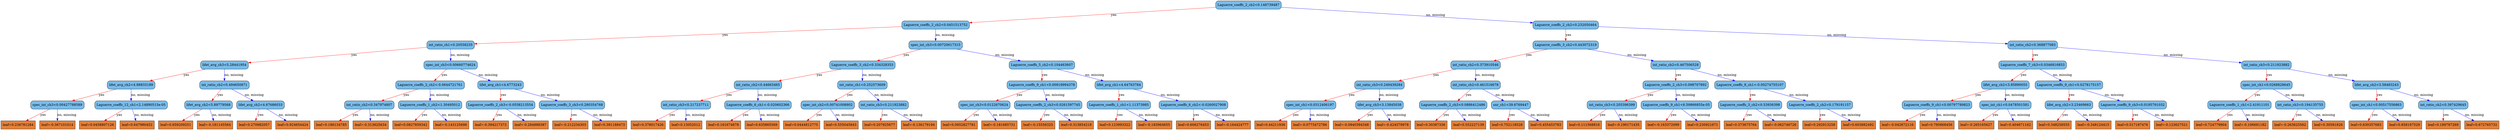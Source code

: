 digraph {
	graph [bb="0,0,8657.8,567",
		rankdir=TB
	];
	node [label="\N"];
	0	[fillcolor="#78bceb",
		height=0.5,
		label="Laguerre_coeffs_2_ch2<0.148739487",
		pos="3890.9,549",
		shape=box,
		style="filled, rounded",
		width=3.1076];
	1	[fillcolor="#78bceb",
		height=0.5,
		label="Laguerre_coeffs_2_ch2<0.0451513752",
		pos="3182.9,460.5",
		shape=box,
		style="filled, rounded",
		width=3.2014];
	0 -> 1	[color="#FF0000",
		label=yes,
		lp="3609.9,504.75",
		pos="e,3298.4,475.61 3778.7,534.29 3651,518.69 3442.8,493.26 3309.4,476.96"];
	2	[fillcolor="#78bceb",
		height=0.5,
		label="Laguerre_coeffs_2_ch2<0.232050464",
		pos="5365.9,460.5",
		shape=box,
		style="filled, rounded",
		width=3.1076];
	0 -> 2	[color="#0000FF",
		label="no, missing",
		lp="4792.8,504.75",
		pos="e,5253.7,468.08 4003,541.43 4273.4,525.57 4960.3,485.28 5242.2,468.75"];
	3	[fillcolor="#78bceb",
		height=0.5,
		label="int_ratio_ch1<0.20558235",
		pos="1607.9,372",
		shape=box,
		style="filled, rounded",
		width=2.2326];
	1 -> 3	[color="#FF0000",
		label=yes,
		lp="2545.9,416.25",
		pos="e,1688.3,377.42 3067.4,453.16 2767.9,436.71 1970.8,392.93 1699.7,378.04"];
	4	[fillcolor="#78bceb",
		height=0.5,
		label="spec_int_ch3<0.00720617315",
		pos="3182.9,372",
		shape=box,
		style="filled, rounded",
		width=2.5035];
	1 -> 4	[color="#0000FF",
		label="no, missing",
		lp="3214.8,416.25",
		pos="e,3182.9,390.35 3182.9,442.41 3182.9,430.76 3182.9,415.05 3182.9,401.52"];
	5	[fillcolor="#78bceb",
		height=0.5,
		label="Laguerre_coeffs_3_ch2<0.443072319",
		pos="5365.9,372",
		shape=box,
		style="filled, rounded",
		width=3.1076];
	2 -> 5	[color="#FF0000",
		label=yes,
		lp="5374.9,416.25",
		pos="e,5365.9,390.35 5365.9,442.41 5365.9,430.76 5365.9,415.05 5365.9,401.52"];
	6	[fillcolor="#78bceb",
		height=0.5,
		label="int_ratio_ch2<0.368877083",
		pos="6987.9,372",
		shape=box,
		style="filled, rounded",
		width=2.3264];
	2 -> 6	[color="#0000FF",
		label="no, missing",
		lp="6354.8,416.25",
		pos="e,6904.1,377.47 5478,453.52 5780.7,437.38 6610.7,393.12 6892.7,378.08"];
	7	[fillcolor="#78bceb",
		height=0.5,
		label="lifet_avg_ch3<5.28441954",
		pos="773.88,283.5",
		shape=box,
		style="filled, rounded",
		width=2.2639];
	3 -> 7	[color="#FF0000",
		label=yes,
		lp="1274.9,327.75",
		pos="e,855.57,292.97 1527.1,362.63 1371.6,346.49 1031.2,311.19 866.63,294.12"];
	8	[fillcolor="#78bceb",
		height=0.5,
		label="spec_int_ch3<0.00660774624",
		pos="1607.9,283.5",
		shape=box,
		style="filled, rounded",
		width=2.5035];
	3 -> 8	[color="#0000FF",
		label="no, missing",
		lp="1639.8,327.75",
		pos="e,1607.9,301.85 1607.9,353.91 1607.9,342.26 1607.9,326.55 1607.9,313.02"];
	9	[fillcolor="#78bceb",
		height=0.5,
		label="Laguerre_coeffs_3_ch2<0.334328353",
		pos="2967.9,283.5",
		shape=box,
		style="filled, rounded",
		width=3.1076];
	4 -> 9	[color="#FF0000",
		label=yes,
		lp="3103.9,327.75",
		pos="e,3011.1,301.87 3139.6,353.6 3105.6,339.9 3058,320.75 3021.5,306.08"];
	10	[fillcolor="#78bceb",
		height=0.5,
		label="Laguerre_coeffs_5_ch2<0.104463607",
		pos="3527.9,283.5",
		shape=box,
		style="filled, rounded",
		width=3.1076];
	4 -> 10	[color="#0000FF",
		label="no, missing",
		lp="3418.8,327.75",
		pos="e,3458.3,301.95 3252.3,353.6 3308.7,339.46 3388.3,319.49 3447.5,304.65"];
	15	[fillcolor="#78bceb",
		height=0.5,
		label="lifet_avg_ch2<4.88833189",
		pos="447.88,195",
		shape=box,
		style="filled, rounded",
		width=2.2639];
	7 -> 15	[color="#FF0000",
		label=yes,
		lp="649.88,239.25",
		pos="e,513.63,213.45 708.3,265.1 655.22,251.02 580.37,231.16 524.53,216.34"];
	16	[fillcolor="#78bceb",
		height=0.5,
		label="int_ratio_ch2<0.494650871",
		pos="773.88,195",
		shape=box,
		style="filled, rounded",
		width=2.3264];
	7 -> 16	[color="#0000FF",
		label="no, missing",
		lp="805.75,239.25",
		pos="e,773.88,213.35 773.88,265.41 773.88,253.76 773.88,238.05 773.88,224.52"];
	17	[fillcolor="#78bceb",
		height=0.5,
		label="Laguerre_coeffs_2_ch2<-0.0644721761",
		pos="1485.9,195",
		shape=box,
		style="filled, rounded",
		width=3.2639];
	8 -> 17	[color="#FF0000",
		label=yes,
		lp="1566.9,239.25",
		pos="e,1510.2,213.27 1583.5,265.2 1565.1,252.18 1539.7,234.17 1519.4,219.79"];
	18	[fillcolor="#78bceb",
		height=0.5,
		label="lifet_avg_ch1<4.6773243",
		pos="1729.9,195",
		shape=box,
		style="filled, rounded",
		width=2.1701];
	8 -> 18	[color="#0000FF",
		label="no, missing",
		lp="1711.8,239.25",
		pos="e,1705.5,213.27 1632.3,265.2 1650.6,252.18 1676,234.17 1696.3,219.79"];
	31	[fillcolor="#78bceb",
		height=0.5,
		label="spec_int_ch3<0.00427788589",
		pos="193.88,106.5",
		shape=box,
		style="filled, rounded",
		width=2.5035];
	15 -> 31	[color="#FF0000",
		label=yes,
		lp="352.88,150.75",
		pos="e,244.89,124.87 396.78,176.6 356.05,162.73 298.86,143.25 255.58,128.51"];
	32	[fillcolor="#78bceb",
		height=0.5,
		label="Laguerre_coeffs_12_ch1<2.14890515e-05",
		pos="447.88,106.5",
		shape=box,
		style="filled, rounded",
		width=3.441];
	15 -> 32	[color="#0000FF",
		label="no, missing",
		lp="479.75,150.75",
		pos="e,447.88,124.85 447.88,176.91 447.88,165.26 447.88,149.55 447.88,136.02"];
	33	[fillcolor="#78bceb",
		height=0.5,
		label="lifet_avg_ch2<5.89779568",
		pos="717.88,106.5",
		shape=box,
		style="filled, rounded",
		width=2.2639];
	16 -> 33	[color="#FF0000",
		label=yes,
		lp="760.88,150.75",
		pos="e,729.11,124.85 762.81,176.91 754.96,164.79 744.27,148.27 735.28,134.39"];
	34	[fillcolor="#78bceb",
		height=0.5,
		label="lifet_avg_ch2<4.67686033",
		pos="898.88,106.5",
		shape=box,
		style="filled, rounded",
		width=2.2639];
	16 -> 34	[color="#0000FF",
		label="no, missing",
		lp="879.75,150.75",
		pos="e,873.92,124.77 798.87,176.7 817.69,163.68 843.71,145.67 864.49,131.29"];
	63	[fillcolor="#e48038",
		height=0.5,
		label="leaf=0.236781284",
		pos="57.875,18",
		shape=box,
		style=filled,
		width=1.6076];
	31 -> 63	[color="#FF0000",
		label=yes,
		lp="147.88,62.25",
		pos="e,85.023,36.267 166.68,88.203 146.02,75.062 117.38,56.846 94.67,42.403"];
	64	[fillcolor="#e48038",
		height=0.5,
		label="leaf=-0.367101014",
		pos="193.88,18",
		shape=box,
		style=filled,
		width=1.6701];
	31 -> 64	[color="#0000FF",
		label="no, missing",
		lp="225.75,62.25",
		pos="e,193.88,36.35 193.88,88.41 193.88,76.758 193.88,61.047 193.88,47.519"];
	65	[fillcolor="#e48038",
		height=0.5,
		label="leaf=0.0458807126",
		pos="332.88,18",
		shape=box,
		style=filled,
		width=1.7014];
	32 -> 65	[color="#FF0000",
		label=yes,
		lp="409.88,62.25",
		pos="e,355.83,36.267 424.88,88.203 407.72,75.297 384.06,57.498 365.03,43.183"];
	66	[fillcolor="#e48038",
		height=0.5,
		label="leaf=0.647980452",
		pos="469.88,18",
		shape=box,
		style=filled,
		width=1.6076];
	32 -> 66	[color="#0000FF",
		label="no, missing",
		lp="492.75,62.25",
		pos="e,465.46,36.35 452.22,88.41 455.22,76.64 459.26,60.729 462.73,47.11"];
	67	[fillcolor="#e48038",
		height=0.5,
		label="leaf=0.659209251",
		pos="603.88,18",
		shape=box,
		style=filled,
		width=1.6076];
	33 -> 67	[color="#FF0000",
		label=yes,
		lp="680.88,62.25",
		pos="e,626.63,36.267 695.08,88.203 678.07,75.297 654.61,57.498 635.75,43.183"];
	68	[fillcolor="#e48038",
		height=0.5,
		label="leaf=-0.181145564",
		pos="739.88,18",
		shape=box,
		style=filled,
		width=1.6701];
	33 -> 68	[color="#0000FF",
		label="no, missing",
		lp="762.75,62.25",
		pos="e,735.46,36.35 722.22,88.41 725.22,76.64 729.26,60.729 732.73,47.11"];
	69	[fillcolor="#e48038",
		height=0.5,
		label="leaf=0.270982057",
		pos="875.88,18",
		shape=box,
		style=filled,
		width=1.6076];
	34 -> 69	[color="#FF0000",
		label=yes,
		lp="898.88,62.25",
		pos="e,880.49,36.35 894.33,88.41 891.2,76.64 886.97,60.729 883.35,47.11"];
	70	[fillcolor="#e48038",
		height=0.5,
		label="leaf=0.924654424",
		pos="1009.9,18",
		shape=box,
		style=filled,
		width=1.6076];
	34 -> 70	[color="#0000FF",
		label="no, missing",
		lp="996.75,62.25",
		pos="e,987.72,36.267 921.07,88.203 937.63,75.297 960.47,57.498 978.84,43.183"];
	35	[fillcolor="#78bceb",
		height=0.5,
		label="int_ratio_ch2<0.347974807",
		pos="1275.9,106.5",
		shape=box,
		style="filled, rounded",
		width=2.3264];
	17 -> 35	[color="#FF0000",
		label=yes,
		lp="1408.9,150.75",
		pos="e,1318.1,124.87 1443.6,176.6 1410.4,162.9 1363.9,143.75 1328.3,129.08"];
	36	[fillcolor="#78bceb",
		height=0.5,
		label="Laguerre_coeffs_1_ch2<1.30495012",
		pos="1485.9,106.5",
		shape=box,
		style="filled, rounded",
		width=3.0139];
	17 -> 36	[color="#0000FF",
		label="no, missing",
		lp="1517.8,150.75",
		pos="e,1485.9,124.85 1485.9,176.91 1485.9,165.26 1485.9,149.55 1485.9,136.02"];
	37	[fillcolor="#78bceb",
		height=0.5,
		label="Laguerre_coeffs_2_ch3<-0.0558213554",
		pos="1729.9,106.5",
		shape=box,
		style="filled, rounded",
		width=3.2639];
	18 -> 37	[color="#FF0000",
		label=yes,
		lp="1738.9,150.75",
		pos="e,1729.9,124.85 1729.9,176.91 1729.9,165.26 1729.9,149.55 1729.9,136.02"];
	38	[fillcolor="#78bceb",
		height=0.5,
		label="Laguerre_coeffs_3_ch3<0.280354768",
		pos="1976.9,106.5",
		shape=box,
		style="filled, rounded",
		width=3.1076];
	18 -> 38	[color="#0000FF",
		label="no, missing",
		lp="1907.8,150.75",
		pos="e,1927.3,124.87 1779.6,176.6 1819.1,162.76 1874.5,143.34 1916.6,128.61"];
	71	[fillcolor="#e48038",
		height=0.5,
		label="leaf=0.186134785",
		pos="1143.9,18",
		shape=box,
		style=filled,
		width=1.6076];
	35 -> 71	[color="#FF0000",
		label=yes,
		lp="1230.9,62.25",
		pos="e,1170.2,36.267 1249.5,88.203 1229.4,75.062 1201.6,56.846 1179.6,42.403"];
	72	[fillcolor="#e48038",
		height=0.5,
		label="leaf=-0.313625634",
		pos="1279.9,18",
		shape=box,
		style=filled,
		width=1.6701];
	35 -> 72	[color="#0000FF",
		label="no, missing",
		lp="1310.8,62.25",
		pos="e,1279.1,36.35 1276.7,88.41 1277.2,76.758 1277.9,61.047 1278.6,47.519"];
	73	[fillcolor="#e48038",
		height=0.5,
		label="leaf=0.0827859342",
		pos="1418.9,18",
		shape=box,
		style=filled,
		width=1.7014];
	36 -> 73	[color="#FF0000",
		label=yes,
		lp="1467.9,62.25",
		pos="e,1432.3,36.35 1472.6,88.41 1463.1,76.051 1450,59.127 1439.1,45.085"];
	74	[fillcolor="#e48038",
		height=0.5,
		label="leaf=-0.143125698",
		pos="1557.9,18",
		shape=box,
		style=filled,
		width=1.6701];
	36 -> 74	[color="#0000FF",
		label="no, missing",
		lp="1560.8,62.25",
		pos="e,1543.4,36.35 1500.1,88.41 1510.4,76.051 1524.5,59.127 1536.2,45.085"];
	75	[fillcolor="#e48038",
		height=0.5,
		label="leaf=-0.394217372",
		pos="1695.9,18",
		shape=box,
		style=filled,
		width=1.6701];
	37 -> 75	[color="#FF0000",
		label=yes,
		lp="1725.9,62.25",
		pos="e,1702.7,36.35 1723.2,88.41 1718.5,76.522 1712.2,60.41 1706.8,46.702"];
	76	[fillcolor="#e48038",
		height=0.5,
		label="leaf=-0.284888387",
		pos="1833.9,18",
		shape=box,
		style=filled,
		width=1.6701];
	37 -> 76	[color="#0000FF",
		label="no, missing",
		lp="1823.8,62.25",
		pos="e,1813,36.35 1750.4,88.41 1765.8,75.581 1787.2,57.831 1804.4,43.493"];
	77	[fillcolor="#e48038",
		height=0.5,
		label="leaf=-0.212234303",
		pos="1971.9,18",
		shape=box,
		style=filled,
		width=1.6701];
	38 -> 77	[color="#FF0000",
		label=yes,
		lp="1983.9,62.25",
		pos="e,1972.9,36.35 1975.9,88.41 1975.2,76.758 1974.3,61.047 1973.5,47.519"];
	78	[fillcolor="#e48038",
		height=0.5,
		label="leaf=0.391188473",
		pos="2107.9,18",
		shape=box,
		style=filled,
		width=1.6076];
	38 -> 78	[color="#0000FF",
		label="no, missing",
		lp="2086.8,62.25",
		pos="e,2081.7,36.267 2003.1,88.203 2022.9,75.12 2050.3,57.01 2072.1,42.597"];
	19	[fillcolor="#78bceb",
		height=0.5,
		label="int_ratio_ch2<0.44663465",
		pos="2608.9,195",
		shape=box,
		style="filled, rounded",
		width=2.2326];
	9 -> 19	[color="#FF0000",
		label=yes,
		lp="2829.9,239.25",
		pos="e,2681.3,213.45 2895.7,265.1 2836.8,250.93 2753.8,230.91 2692.1,216.06"];
	20	[fillcolor="#78bceb",
		height=0.5,
		label="int_ratio_ch1<0.252573609",
		pos="2967.9,195",
		shape=box,
		style="filled, rounded",
		width=2.3264];
	9 -> 20	[color="#0000FF",
		label="no, missing",
		lp="2999.8,239.25",
		pos="e,2967.9,213.35 2967.9,265.41 2967.9,253.76 2967.9,238.05 2967.9,224.52"];
	21	[fillcolor="#78bceb",
		height=0.5,
		label="Laguerre_coeffs_9_ch1<0.00918994378",
		pos="3527.9,195",
		shape=box,
		style="filled, rounded",
		width=3.2951];
	10 -> 21	[color="#FF0000",
		label=yes,
		lp="3536.9,239.25",
		pos="e,3527.9,213.35 3527.9,265.41 3527.9,253.76 3527.9,238.05 3527.9,224.52"];
	22	[fillcolor="#78bceb",
		height=0.5,
		label="lifet_avg_ch1<4.64763784",
		pos="3873.9,195",
		shape=box,
		style="filled, rounded",
		width=2.2639];
	10 -> 22	[color="#0000FF",
		label="no, missing",
		lp="3763.8,239.25",
		pos="e,3804.1,213.45 3597.5,265.1 3654,250.96 3733.9,230.99 3793.3,216.15"];
	39	[fillcolor="#78bceb",
		height=0.5,
		label="int_ratio_ch3<0.217237711",
		pos="2371.9,106.5",
		shape=box,
		style="filled, rounded",
		width=2.3264];
	19 -> 39	[color="#FF0000",
		label=yes,
		lp="2520.9,150.75",
		pos="e,2419.5,124.87 2561.2,176.6 2523.4,162.82 2470.5,143.5 2430.2,128.79"];
	40	[fillcolor="#78bceb",
		height=0.5,
		label="Laguerre_coeffs_6_ch1<-0.020602366",
		pos="2608.9,106.5",
		shape=box,
		style="filled, rounded",
		width=3.1701];
	19 -> 40	[color="#0000FF",
		label="no, missing",
		lp="2640.8,150.75",
		pos="e,2608.9,124.85 2608.9,176.91 2608.9,165.26 2608.9,149.55 2608.9,136.02"];
	41	[fillcolor="#78bceb",
		height=0.5,
		label="spec_int_ch2<0.00741008902",
		pos="2871.9,106.5",
		shape=box,
		style="filled, rounded",
		width=2.5035];
	20 -> 41	[color="#FF0000",
		label=yes,
		lp="2937.9,150.75",
		pos="e,2891.1,124.85 2948.9,176.91 2934.8,164.2 2915.3,146.66 2899.5,132.39"];
	42	[fillcolor="#78bceb",
		height=0.5,
		label="int_ratio_ch3<0.211923882",
		pos="3063.9,106.5",
		shape=box,
		style="filled, rounded",
		width=2.3264];
	20 -> 42	[color="#0000FF",
		label="no, missing",
		lp="3056.8,150.75",
		pos="e,3044.6,124.85 2986.8,176.91 3000.9,164.2 3020.4,146.66 3036.3,132.39"];
	79	[fillcolor="#e48038",
		height=0.5,
		label="leaf=0.378017426",
		pos="2241.9,18",
		shape=box,
		style=filled,
		width=1.6076];
	39 -> 79	[color="#FF0000",
		label=yes,
		lp="2327.9,62.25",
		pos="e,2267.8,36.267 2345.9,88.203 2326.2,75.12 2299,57.01 2277.3,42.597"];
	80	[fillcolor="#e48038",
		height=0.5,
		label="leaf=0.13052012",
		pos="2371.9,18",
		shape=box,
		style=filled,
		width=1.5139];
	39 -> 80	[color="#0000FF",
		label="no, missing",
		lp="2403.8,62.25",
		pos="e,2371.9,36.35 2371.9,88.41 2371.9,76.758 2371.9,61.047 2371.9,47.519"];
	81	[fillcolor="#e48038",
		height=0.5,
		label="leaf=0.161674678",
		pos="2501.9,18",
		shape=box,
		style=filled,
		width=1.6076];
	40 -> 81	[color="#FF0000",
		label=yes,
		lp="2574.9,62.25",
		pos="e,2523.2,36.267 2587.5,88.203 2571.6,75.356 2549.7,57.661 2532,43.38"];
	82	[fillcolor="#e48038",
		height=0.5,
		label="leaf=0.635865569",
		pos="2635.9,18",
		shape=box,
		style=filled,
		width=1.6076];
	40 -> 82	[color="#0000FF",
		label="no, missing",
		lp="2656.8,62.25",
		pos="e,2630.5,36.35 2614.2,88.41 2617.9,76.64 2622.8,60.729 2627.1,47.11"];
	83	[fillcolor="#e48038",
		height=0.5,
		label="leaf=0.0444812775",
		pos="2772.9,18",
		shape=box,
		style=filled,
		width=1.7014];
	41 -> 83	[color="#FF0000",
		label=yes,
		lp="2840.9,62.25",
		pos="e,2792.7,36.35 2852.3,88.41 2837.8,75.698 2817.7,58.157 2801.4,43.889"];
	84	[fillcolor="#e48038",
		height=0.5,
		label="leaf=0.555045843",
		pos="2909.9,18",
		shape=box,
		style=filled,
		width=1.6076];
	41 -> 84	[color="#0000FF",
		label="no, missing",
		lp="2926.8,62.25",
		pos="e,2902.3,36.35 2879.4,88.41 2884.6,76.522 2891.7,60.41 2897.7,46.702"];
	85	[fillcolor="#e48038",
		height=0.5,
		label="leaf=0.207925677",
		pos="3043.9,18",
		shape=box,
		style=filled,
		width=1.6076];
	42 -> 85	[color="#FF0000",
		label=yes,
		lp="3064.9,62.25",
		pos="e,3047.9,36.35 3059.9,88.41 3057.2,76.758 3053.6,61.047 3050.5,47.519"];
	86	[fillcolor="#e48038",
		height=0.5,
		label="leaf=-0.136179194",
		pos="3179.9,18",
		shape=box,
		style=filled,
		width=1.6701];
	42 -> 86	[color="#0000FF",
		label="no, missing",
		lp="3164.8,62.25",
		pos="e,3156.7,36.267 3087.1,88.203 3104.5,75.238 3128.5,57.336 3147.7,42.988"];
	43	[fillcolor="#78bceb",
		height=0.5,
		label="spec_int_ch3<0.0122670624",
		pos="3406.9,106.5",
		shape=box,
		style="filled, rounded",
		width=2.4097];
	21 -> 43	[color="#FF0000",
		label=yes,
		lp="3487.9,150.75",
		pos="e,3431,124.77 3503.7,176.7 3485.5,163.68 3460.3,145.67 3440.2,131.29"];
	44	[fillcolor="#78bceb",
		height=0.5,
		label="Laguerre_coeffs_2_ch3<0.0261597745",
		pos="3626.9,106.5",
		shape=box,
		style="filled, rounded",
		width=3.2014];
	21 -> 44	[color="#0000FF",
		label="no, missing",
		lp="3618.8,150.75",
		pos="e,3607,124.85 3547.4,176.91 3562,164.2 3582.1,146.66 3598.4,132.39"];
	45	[fillcolor="#78bceb",
		height=0.5,
		label="Laguerre_coeffs_1_ch1<1.11373985",
		pos="3873.9,106.5",
		shape=box,
		style="filled, rounded",
		width=3.0139];
	22 -> 45	[color="#FF0000",
		label=yes,
		lp="3882.9,150.75",
		pos="e,3873.9,124.85 3873.9,176.91 3873.9,165.26 3873.9,149.55 3873.9,136.02"];
	46	[fillcolor="#78bceb",
		height=0.5,
		label="Laguerre_coeffs_6_ch2<-0.0260027908",
		pos="4131.9,106.5",
		shape=box,
		style="filled, rounded",
		width=3.2639];
	22 -> 46	[color="#0000FF",
		label="no, missing",
		lp="4058.8,150.75",
		pos="e,4080.1,124.87 3925.8,176.6 3967.1,162.73 4025.2,143.25 4069.2,128.51"];
	87	[fillcolor="#e48038",
		height=0.5,
		label="leaf=0.0952827781",
		pos="3318.9,18",
		shape=box,
		style=filled,
		width=1.7014];
	43 -> 87	[color="#FF0000",
		label=yes,
		lp="3379.9,62.25",
		pos="e,3336.5,36.35 3389.5,88.41 3376.7,75.816 3359,58.481 3344.6,44.286"];
	88	[fillcolor="#e48038",
		height=0.5,
		label="leaf=-0.181685731",
		pos="3457.9,18",
		shape=box,
		style=filled,
		width=1.6701];
	43 -> 88	[color="#0000FF",
		label="no, missing",
		lp="3469.8,62.25",
		pos="e,3447.6,36.35 3417,88.41 3424.1,76.287 3433.8,59.77 3442,45.89"];
	89	[fillcolor="#e48038",
		height=0.5,
		label="leaf=-0.15556325",
		pos="3592.9,18",
		shape=box,
		style=filled,
		width=1.5764];
	44 -> 89	[color="#FF0000",
		label=yes,
		lp="3622.9,62.25",
		pos="e,3599.7,36.35 3620.2,88.41 3615.5,76.522 3609.2,60.41 3603.8,46.702"];
	90	[fillcolor="#e48038",
		height=0.5,
		label="leaf=0.313854218",
		pos="3725.9,18",
		shape=box,
		style=filled,
		width=1.6076];
	44 -> 90	[color="#0000FF",
		label="no, missing",
		lp="3717.8,62.25",
		pos="e,3706,36.35 3646.4,88.41 3661,75.698 3681.1,58.157 3697.4,43.889"];
	91	[fillcolor="#e48038",
		height=0.5,
		label="leaf=0.123993322",
		pos="3859.9,18",
		shape=box,
		style=filled,
		width=1.6076];
	45 -> 91	[color="#FF0000",
		label=yes,
		lp="3877.9,62.25",
		pos="e,3862.7,36.35 3871.1,88.41 3869.2,76.758 3866.7,61.047 3864.5,47.519"];
	92	[fillcolor="#e48038",
		height=0.5,
		label="leaf=-0.183964655",
		pos="3995.9,18",
		shape=box,
		style=filled,
		width=1.6701];
	45 -> 92	[color="#0000FF",
		label="no, missing",
		lp="3977.8,62.25",
		pos="e,3971.5,36.267 3898.3,88.203 3916.6,75.179 3942,57.173 3962.3,42.792"];
	93	[fillcolor="#e48038",
		height=0.5,
		label="leaf=0.606276453",
		pos="4131.9,18",
		shape=box,
		style=filled,
		width=1.6076];
	46 -> 93	[color="#FF0000",
		label=yes,
		lp="4140.9,62.25",
		pos="e,4131.9,36.35 4131.9,88.41 4131.9,76.758 4131.9,61.047 4131.9,47.519"];
	94	[fillcolor="#e48038",
		height=0.5,
		label="leaf=-0.164424777",
		pos="4267.9,18",
		shape=box,
		style=filled,
		width=1.6701];
	46 -> 94	[color="#0000FF",
		label="no, missing",
		lp="4244.8,62.25",
		pos="e,4240.7,36.267 4159.1,88.203 4179.7,75.062 4208.4,56.846 4231.1,42.403"];
	11	[fillcolor="#78bceb",
		height=0.5,
		label="int_ratio_ch2<0.373910546",
		pos="5149.9,283.5",
		shape=box,
		style="filled, rounded",
		width=2.3264];
	5 -> 11	[color="#FF0000",
		label=yes,
		lp="5286.9,327.75",
		pos="e,5193.3,301.87 5322.4,353.6 5288.2,339.9 5240.4,320.75 5203.8,306.08"];
	12	[fillcolor="#78bceb",
		height=0.5,
		label="int_ratio_ch2<0.467506528",
		pos="5751.9,283.5",
		shape=box,
		style="filled, rounded",
		width=2.3264];
	5 -> 12	[color="#0000FF",
		label="no, missing",
		lp="5625.8,327.75",
		pos="e,5674,301.95 5443.5,353.6 5507,339.37 5596.8,319.24 5663.2,304.38"];
	13	[fillcolor="#78bceb",
		height=0.5,
		label="Laguerre_coeffs_7_ch3<0.0346816853",
		pos="6987.9,283.5",
		shape=box,
		style="filled, rounded",
		width=3.2014];
	6 -> 13	[color="#FF0000",
		label=yes,
		lp="6996.9,327.75",
		pos="e,6987.9,301.85 6987.9,353.91 6987.9,342.26 6987.9,326.55 6987.9,313.02"];
	14	[fillcolor="#78bceb",
		height=0.5,
		label="int_ratio_ch3<0.211923882",
		pos="7812.9,283.5",
		shape=box,
		style="filled, rounded",
		width=2.3264];
	6 -> 14	[color="#0000FF",
		label="no, missing",
		lp="7506.8,327.75",
		pos="e,7728.8,293.32 7071.9,362.19 7226.4,345.99 7554.7,311.57 7717.4,294.51"];
	23	[fillcolor="#78bceb",
		height=0.5,
		label="int_ratio_ch3<0.249439284",
		pos="4793.9,195",
		shape=box,
		style="filled, rounded",
		width=2.3264];
	11 -> 23	[color="#FF0000",
		label=yes,
		lp="5012.9,239.25",
		pos="e,4865.7,213.45 5078.3,265.1 5020.1,250.96 4937.9,230.99 4876.8,216.15"];
	24	[fillcolor="#78bceb",
		height=0.5,
		label="int_ratio_ch2<0.461516678",
		pos="5149.9,195",
		shape=box,
		style="filled, rounded",
		width=2.3264];
	11 -> 24	[color="#0000FF",
		label="no, missing",
		lp="5181.8,239.25",
		pos="e,5149.9,213.35 5149.9,265.41 5149.9,253.76 5149.9,238.05 5149.9,224.52"];
	25	[fillcolor="#78bceb",
		height=0.5,
		label="Laguerre_coeffs_2_ch3<0.098707892",
		pos="5751.9,195",
		shape=box,
		style="filled, rounded",
		width=3.1076];
	12 -> 25	[color="#FF0000",
		label=yes,
		lp="5760.9,239.25",
		pos="e,5751.9,213.35 5751.9,265.41 5751.9,253.76 5751.9,238.05 5751.9,224.52"];
	26	[fillcolor="#78bceb",
		height=0.5,
		label="Laguerre_coeffs_8_ch1<-0.00274755107",
		pos="6049.9,195",
		shape=box,
		style="filled, rounded",
		width=3.3576];
	12 -> 26	[color="#0000FF",
		label="no, missing",
		lp="5959.8,239.25",
		pos="e,5989.8,213.45 5811.8,265.1 5860,251.1 5927.9,231.4 5978.8,216.62"];
	47	[fillcolor="#78bceb",
		height=0.5,
		label="spec_int_ch1<0.0312406197",
		pos="4536.9,106.5",
		shape=box,
		style="filled, rounded",
		width=2.4097];
	23 -> 47	[color="#FF0000",
		label=yes,
		lp="4697.9,150.75",
		pos="e,4588.5,124.87 4742.2,176.6 4701,162.73 4643.1,143.25 4599.3,128.51"];
	48	[fillcolor="#78bceb",
		height=0.5,
		label="lifet_avg_ch3<3.13845038",
		pos="4793.9,106.5",
		shape=box,
		style="filled, rounded",
		width=2.2639];
	23 -> 48	[color="#0000FF",
		label="no, missing",
		lp="4825.8,150.75",
		pos="e,4793.9,124.85 4793.9,176.91 4793.9,165.26 4793.9,149.55 4793.9,136.02"];
	49	[fillcolor="#78bceb",
		height=0.5,
		label="Laguerre_coeffs_2_ch3<0.0886412486",
		pos="5050.9,106.5",
		shape=box,
		style="filled, rounded",
		width=3.2014];
	24 -> 49	[color="#FF0000",
		label=yes,
		lp="5118.9,150.75",
		pos="e,5070.7,124.85 5130.3,176.91 5115.8,164.2 5095.7,146.66 5079.4,132.39"];
	50	[fillcolor="#78bceb",
		height=0.5,
		label="snr_ch1<39.6769447",
		pos="5249.9,106.5",
		shape=box,
		style="filled, rounded",
		width=1.8264];
	24 -> 50	[color="#0000FF",
		label="no, missing",
		lp="5240.8,150.75",
		pos="e,5229.8,124.85 5169.6,176.91 5184.5,164.08 5205,146.33 5221.6,131.99"];
	95	[fillcolor="#e48038",
		height=0.5,
		label="leaf=0.44211936",
		pos="4400.9,18",
		shape=box,
		style=filled,
		width=1.5139];
	47 -> 95	[color="#FF0000",
		label=yes,
		lp="4490.9,62.25",
		pos="e,4428,36.267 4509.7,88.203 4489,75.062 4460.4,56.846 4437.7,42.403"];
	96	[fillcolor="#e48038",
		height=0.5,
		label="leaf=-0.0773472786",
		pos="4536.9,18",
		shape=box,
		style=filled,
		width=1.7639];
	47 -> 96	[color="#0000FF",
		label="no, missing",
		lp="4568.8,62.25",
		pos="e,4536.9,36.35 4536.9,88.41 4536.9,76.758 4536.9,61.047 4536.9,47.519"];
	97	[fillcolor="#e48038",
		height=0.5,
		label="leaf=-0.0840394348",
		pos="4681.9,18",
		shape=box,
		style=filled,
		width=1.7639];
	48 -> 97	[color="#FF0000",
		label=yes,
		lp="4757.9,62.25",
		pos="e,4704.2,36.267 4771.5,88.203 4754.8,75.297 4731.7,57.498 4713.2,43.183"];
	98	[fillcolor="#e48038",
		height=0.5,
		label="leaf=-0.424579978",
		pos="4823.9,18",
		shape=box,
		style=filled,
		width=1.6701];
	48 -> 98	[color="#0000FF",
		label="no, missing",
		lp="4843.8,62.25",
		pos="e,4817.9,36.35 4799.8,88.41 4803.9,76.64 4809.4,60.729 4814.1,47.11"];
	99	[fillcolor="#e48038",
		height=0.5,
		label="leaf=0.30387336",
		pos="4956.9,18",
		shape=box,
		style=filled,
		width=1.5139];
	49 -> 99	[color="#FF0000",
		label=yes,
		lp="5021.9,62.25",
		pos="e,4975.7,36.35 5032.3,88.41 5018.5,75.698 4999.4,58.157 4983.9,43.889"];
	100	[fillcolor="#e48038",
		height=0.5,
		label="leaf=0.552227139",
		pos="5086.9,18",
		shape=box,
		style=filled,
		width=1.6076];
	49 -> 100	[color="#0000FF",
		label="no, missing",
		lp="5104.8,62.25",
		pos="e,5079.7,36.35 5058,88.41 5062.9,76.522 5069.6,60.41 5075.3,46.702"];
	101	[fillcolor="#e48038",
		height=0.5,
		label="leaf=0.752118528",
		pos="5220.9,18",
		shape=box,
		style=filled,
		width=1.6076];
	50 -> 101	[color="#FF0000",
		label=yes,
		lp="5247.9,62.25",
		pos="e,5226.7,36.35 5244.1,88.41 5240.2,76.64 5234.9,60.729 5230.3,47.11"];
	102	[fillcolor="#e48038",
		height=0.5,
		label="leaf=0.455453783",
		pos="5354.9,18",
		shape=box,
		style=filled,
		width=1.6076];
	50 -> 102	[color="#0000FF",
		label="no, missing",
		lp="5343.8,62.25",
		pos="e,5333.9,36.267 5270.9,88.203 5286.5,75.356 5307.9,57.661 5325.3,43.38"];
	51	[fillcolor="#78bceb",
		height=0.5,
		label="int_ratio_ch3<0.205396399",
		pos="5578.9,106.5",
		shape=box,
		style="filled, rounded",
		width=2.3264];
	25 -> 51	[color="#FF0000",
		label=yes,
		lp="5689.9,150.75",
		pos="e,5613.7,124.91 5717.3,176.7 5690.4,163.25 5652.8,144.49 5623.7,129.89"];
	52	[fillcolor="#78bceb",
		height=0.5,
		label="Laguerre_coeffs_9_ch1<6.59866855e-05",
		pos="5800.9,106.5",
		shape=box,
		style="filled, rounded",
		width=3.3472];
	25 -> 52	[color="#0000FF",
		label="no, missing",
		lp="5812.8,150.75",
		pos="e,5791,124.85 5761.6,176.91 5768.4,164.9 5777.6,148.59 5785.4,134.8"];
	53	[fillcolor="#78bceb",
		height=0.5,
		label="Laguerre_coeffs_3_ch2<0.53936398",
		pos="6049.9,106.5",
		shape=box,
		style="filled, rounded",
		width=3.0139];
	26 -> 53	[color="#FF0000",
		label=yes,
		lp="6058.9,150.75",
		pos="e,6049.9,124.85 6049.9,176.91 6049.9,165.26 6049.9,149.55 6049.9,136.02"];
	54	[fillcolor="#78bceb",
		height=0.5,
		label="Laguerre_coeffs_2_ch2<0.179191157",
		pos="6304.9,106.5",
		shape=box,
		style="filled, rounded",
		width=3.1076];
	26 -> 54	[color="#0000FF",
		label="no, missing",
		lp="6232.8,150.75",
		pos="e,6253.7,124.87 6101.2,176.6 6142.1,162.73 6199.5,143.25 6242.9,128.51"];
	103	[fillcolor="#e48038",
		height=0.5,
		label="leaf=0.111568816",
		pos="5488.9,18",
		shape=box,
		style=filled,
		width=1.6076];
	51 -> 103	[color="#FF0000",
		label=yes,
		lp="5551.9,62.25",
		pos="e,5506.9,36.35 5561.1,88.41 5548,75.816 5530,58.481 5515.2,44.286"];
	104	[fillcolor="#e48038",
		height=0.5,
		label="leaf=-0.190171435",
		pos="5624.9,18",
		shape=box,
		style=filled,
		width=1.6701];
	51 -> 104	[color="#0000FF",
		label="no, missing",
		lp="5638.8,62.25",
		pos="e,5615.6,36.35 5588,88.41 5594.3,76.405 5603,60.091 5610.4,46.295"];
	105	[fillcolor="#e48038",
		height=0.5,
		label="leaf=-0.163372099",
		pos="5762.9,18",
		shape=box,
		style=filled,
		width=1.6701];
	52 -> 105	[color="#FF0000",
		label=yes,
		lp="5794.9,62.25",
		pos="e,5770.5,36.35 5793.4,88.41 5788.1,76.522 5781.1,60.41 5775,46.702"];
	106	[fillcolor="#e48038",
		height=0.5,
		label="leaf=0.230921671",
		pos="5898.9,18",
		shape=box,
		style=filled,
		width=1.6076];
	52 -> 106	[color="#0000FF",
		label="no, missing",
		lp="5890.8,62.25",
		pos="e,5879.2,36.35 5820.2,88.41 5834.6,75.698 5854.5,58.157 5870.7,43.889"];
	107	[fillcolor="#e48038",
		height=0.5,
		label="leaf=0.373675764",
		pos="6032.9,18",
		shape=box,
		style=filled,
		width=1.6076];
	53 -> 107	[color="#FF0000",
		label=yes,
		lp="6052.9,62.25",
		pos="e,6036.3,36.35 6046.5,88.41 6044.2,76.758 6041.1,61.047 6038.5,47.519"];
	108	[fillcolor="#e48038",
		height=0.5,
		label="leaf=-0.062746726",
		pos="6168.9,18",
		shape=box,
		style=filled,
		width=1.6701];
	53 -> 108	[color="#0000FF",
		label="no, missing",
		lp="6152.8,62.25",
		pos="e,6145.1,36.267 6073.7,88.203 6091.5,75.238 6116.1,57.336 6135.9,42.988"];
	109	[fillcolor="#e48038",
		height=0.5,
		label="leaf=0.292913258",
		pos="6304.9,18",
		shape=box,
		style=filled,
		width=1.6076];
	54 -> 109	[color="#FF0000",
		label=yes,
		lp="6313.9,62.25",
		pos="e,6304.9,36.35 6304.9,88.41 6304.9,76.758 6304.9,61.047 6304.9,47.519"];
	110	[fillcolor="#e48038",
		height=0.5,
		label="leaf=0.603882492",
		pos="6438.9,18",
		shape=box,
		style=filled,
		width=1.6076];
	54 -> 110	[color="#0000FF",
		label="no, missing",
		lp="6416.8,62.25",
		pos="e,6412.1,36.267 6331.7,88.203 6352,75.062 6380.2,56.846 6402.6,42.403"];
	27	[fillcolor="#78bceb",
		height=0.5,
		label="lifet_avg_ch2<3.85890055",
		pos="6945.9,195",
		shape=box,
		style="filled, rounded",
		width=2.2639];
	13 -> 27	[color="#FF0000",
		label=yes,
		lp="6979.9,239.25",
		pos="e,6954.3,213.35 6979.6,265.41 6973.8,253.52 6966,237.41 6959.3,223.7"];
	28	[fillcolor="#78bceb",
		height=0.5,
		label="Laguerre_coeffs_9_ch1<0.0278175157",
		pos="7167.9,195",
		shape=box,
		style="filled, rounded",
		width=3.2014];
	13 -> 28	[color="#0000FF",
		label="no, missing",
		lp="7126.8,239.25",
		pos="e,7131.6,213.41 7023.9,265.2 7051.9,251.75 7090.9,232.99 7121.3,218.39"];
	29	[fillcolor="#78bceb",
		height=0.5,
		label="spec_int_ch1<0.0268828645",
		pos="7812.9,195",
		shape=box,
		style="filled, rounded",
		width=2.4097];
	14 -> 29	[color="#FF0000",
		label=yes,
		lp="7821.9,239.25",
		pos="e,7812.9,213.35 7812.9,265.41 7812.9,253.76 7812.9,238.05 7812.9,224.52"];
	30	[fillcolor="#78bceb",
		height=0.5,
		label="lifet_avg_ch2<3.58483243",
		pos="8235.9,195",
		shape=box,
		style="filled, rounded",
		width=2.2639];
	14 -> 30	[color="#0000FF",
		label="no, missing",
		lp="8094.8,239.25",
		pos="e,8154.1,212.72 7897,265.31 7968,250.78 8069.6,230 8143,214.98"];
	55	[fillcolor="#78bceb",
		height=0.5,
		label="Laguerre_coeffs_9_ch1<0.00797789823",
		pos="6710.9,106.5",
		shape=box,
		style="filled, rounded",
		width=3.2951];
	27 -> 55	[color="#FF0000",
		label=yes,
		lp="6858.9,150.75",
		pos="e,6758.1,124.87 6898.6,176.6 6861.2,162.82 6808.7,143.5 6768.7,128.79"];
	56	[fillcolor="#78bceb",
		height=0.5,
		label="spec_int_ch1<0.0478501581",
		pos="6945.9,106.5",
		shape=box,
		style="filled, rounded",
		width=2.4097];
	27 -> 56	[color="#0000FF",
		label="no, missing",
		lp="6977.8,150.75",
		pos="e,6945.9,124.85 6945.9,176.91 6945.9,165.26 6945.9,149.55 6945.9,136.02"];
	57	[fillcolor="#78bceb",
		height=0.5,
		label="lifet_avg_ch2<3.23469663",
		pos="7167.9,106.5",
		shape=box,
		style="filled, rounded",
		width=2.2639];
	28 -> 57	[color="#FF0000",
		label=yes,
		lp="7176.9,150.75",
		pos="e,7167.9,124.85 7167.9,176.91 7167.9,165.26 7167.9,149.55 7167.9,136.02"];
	58	[fillcolor="#78bceb",
		height=0.5,
		label="Laguerre_coeffs_9_ch3<0.0195791032",
		pos="7388.9,106.5",
		shape=box,
		style="filled, rounded",
		width=3.2014];
	28 -> 58	[color="#0000FF",
		label="no, missing",
		lp="7330.8,150.75",
		pos="e,7344.5,124.87 7212.3,176.6 7247.5,162.85 7296.7,143.58 7334.2,128.89"];
	111	[fillcolor="#e48038",
		height=0.5,
		label="leaf=-0.042872116",
		pos="6574.9,18",
		shape=box,
		style=filled,
		width=1.6701];
	55 -> 111	[color="#FF0000",
		label=yes,
		lp="6664.9,62.25",
		pos="e,6602,36.267 6683.7,88.203 6663,75.062 6634.4,56.846 6611.7,42.403"];
	112	[fillcolor="#e48038",
		height=0.5,
		label="leaf=0.795868456",
		pos="6710.9,18",
		shape=box,
		style=filled,
		width=1.6076];
	55 -> 112	[color="#0000FF",
		label="no, missing",
		lp="6742.8,62.25",
		pos="e,6710.9,36.35 6710.9,88.41 6710.9,76.758 6710.9,61.047 6710.9,47.519"];
	113	[fillcolor="#e48038",
		height=0.5,
		label="leaf=-0.265165627",
		pos="6846.9,18",
		shape=box,
		style=filled,
		width=1.6701];
	56 -> 113	[color="#FF0000",
		label=yes,
		lp="6914.9,62.25",
		pos="e,6866.7,36.35 6926.3,88.41 6911.8,75.698 6891.7,58.157 6875.4,43.889"];
	114	[fillcolor="#e48038",
		height=0.5,
		label="leaf=0.404671162",
		pos="6982.9,18",
		shape=box,
		style=filled,
		width=1.6076];
	56 -> 114	[color="#0000FF",
		label="no, missing",
		lp="6999.8,62.25",
		pos="e,6975.5,36.35 6953.2,88.41 6958.3,76.522 6965.2,60.41 6971,46.702"];
	115	[fillcolor="#e48038",
		height=0.5,
		label="leaf=0.348258555",
		pos="7116.9,18",
		shape=box,
		style=filled,
		width=1.6076];
	57 -> 115	[color="#FF0000",
		label=yes,
		lp="7156.9,62.25",
		pos="e,7127.1,36.35 7157.8,88.41 7150.7,76.287 7140.9,59.77 7132.7,45.89"];
	116	[fillcolor="#e48038",
		height=0.5,
		label="leaf=-0.348124415",
		pos="7252.9,18",
		shape=box,
		style=filled,
		width=1.6701];
	57 -> 116	[color="#0000FF",
		label="no, missing",
		lp="7250.8,62.25",
		pos="e,7235.8,36.35 7184.7,88.41 7197,75.816 7214.1,58.481 7228,44.286"];
	117	[fillcolor="#e48038",
		height=0.5,
		label="leaf=0.517187476",
		pos="7388.9,18",
		shape=box,
		style=filled,
		width=1.6076];
	58 -> 117	[color="#FF0000",
		label=yes,
		lp="7397.9,62.25",
		pos="e,7388.9,36.35 7388.9,88.41 7388.9,76.758 7388.9,61.047 7388.9,47.519"];
	118	[fillcolor="#e48038",
		height=0.5,
		label="leaf=-0.123627521",
		pos="7524.9,18",
		shape=box,
		style=filled,
		width=1.6701];
	58 -> 118	[color="#0000FF",
		label="no, missing",
		lp="7501.8,62.25",
		pos="e,7497.7,36.267 7416.1,88.203 7436.7,75.062 7465.4,56.846 7488.1,42.403"];
	59	[fillcolor="#78bceb",
		height=0.5,
		label="Laguerre_coeffs_1_ch1<2.41911101",
		pos="7759.9,106.5",
		shape=box,
		style="filled, rounded",
		width=3.0139];
	29 -> 59	[color="#FF0000",
		label=yes,
		lp="7800.9,150.75",
		pos="e,7770.5,124.85 7802.4,176.91 7795,164.79 7784.9,148.27 7776.4,134.39"];
	60	[fillcolor="#78bceb",
		height=0.5,
		label="int_ratio_ch3<0.194135755",
		pos="7969.9,106.5",
		shape=box,
		style="filled, rounded",
		width=2.3264];
	29 -> 60	[color="#0000FF",
		label="no, missing",
		lp="7937.8,150.75",
		pos="e,7938.3,124.91 7844.3,176.7 7868.4,163.43 7901.9,144.98 7928.2,130.46"];
	61	[fillcolor="#78bceb",
		height=0.5,
		label="spec_int_ch1<0.00517556863",
		pos="8235.9,106.5",
		shape=box,
		style="filled, rounded",
		width=2.5035];
	30 -> 61	[color="#FF0000",
		label=yes,
		lp="8244.9,150.75",
		pos="e,8235.9,124.85 8235.9,176.91 8235.9,165.26 8235.9,149.55 8235.9,136.02"];
	62	[fillcolor="#78bceb",
		height=0.5,
		label="int_ratio_ch2<0.397429645",
		pos="8465.9,106.5",
		shape=box,
		style="filled, rounded",
		width=2.3264];
	30 -> 62	[color="#0000FF",
		label="no, missing",
		lp="8403.8,150.75",
		pos="e,8419.7,124.87 8282.1,176.6 8318.7,162.85 8369.9,143.58 8409,128.89"];
	119	[fillcolor="#e48038",
		height=0.5,
		label="leaf=0.724779904",
		pos="7660.9,18",
		shape=box,
		style=filled,
		width=1.6076];
	59 -> 119	[color="#FF0000",
		label=yes,
		lp="7728.9,62.25",
		pos="e,7680.7,36.35 7740.3,88.41 7725.8,75.698 7705.7,58.157 7689.4,43.889"];
	120	[fillcolor="#e48038",
		height=0.5,
		label="leaf=-0.106691182",
		pos="7796.9,18",
		shape=box,
		style=filled,
		width=1.6701];
	59 -> 120	[color="#0000FF",
		label="no, missing",
		lp="7813.8,62.25",
		pos="e,7789.5,36.35 7767.2,88.41 7772.3,76.522 7779.2,60.41 7785,46.702"];
	121	[fillcolor="#e48038",
		height=0.5,
		label="leaf=-0.263625562",
		pos="7934.9,18",
		shape=box,
		style=filled,
		width=1.6701];
	60 -> 121	[color="#FF0000",
		label=yes,
		lp="7964.9,62.25",
		pos="e,7941.9,36.35 7963,88.41 7958.1,76.522 7951.6,60.41 7946.1,46.702"];
	122	[fillcolor="#e48038",
		height=0.5,
		label="leaf=0.30581826",
		pos="8067.9,18",
		shape=box,
		style=filled,
		width=1.5139];
	60 -> 122	[color="#0000FF",
		label="no, missing",
		lp="8059.8,62.25",
		pos="e,8048.2,36.35 7989.2,88.41 8003.6,75.698 8023.5,58.157 8039.7,43.889"];
	123	[fillcolor="#e48038",
		height=0.5,
		label="leaf=0.630357683",
		pos="8197.9,18",
		shape=box,
		style=filled,
		width=1.6076];
	61 -> 123	[color="#FF0000",
		label=yes,
		lp="8229.9,62.25",
		pos="e,8205.5,36.35 8228.4,88.41 8223.1,76.522 8216.1,60.41 8210,46.702"];
	124	[fillcolor="#e48038",
		height=0.5,
		label="leaf=0.858167529",
		pos="8331.9,18",
		shape=box,
		style=filled,
		width=1.6076];
	61 -> 124	[color="#0000FF",
		label="no, missing",
		lp="8324.8,62.25",
		pos="e,8312.6,36.35 8254.8,88.41 8268.9,75.698 8288.4,58.157 8304.3,43.889"];
	125	[fillcolor="#e48038",
		height=0.5,
		label="leaf=0.189787269",
		pos="8465.9,18",
		shape=box,
		style=filled,
		width=1.6076];
	62 -> 125	[color="#FF0000",
		label=yes,
		lp="8474.9,62.25",
		pos="e,8465.9,36.35 8465.9,88.41 8465.9,76.758 8465.9,61.047 8465.9,47.519"];
	126	[fillcolor="#e48038",
		height=0.5,
		label="leaf=0.672765732",
		pos="8599.9,18",
		shape=box,
		style=filled,
		width=1.6076];
	62 -> 126	[color="#0000FF",
		label="no, missing",
		lp="8577.8,62.25",
		pos="e,8573.1,36.267 8492.7,88.203 8513,75.062 8541.2,56.846 8563.6,42.403"];
}
